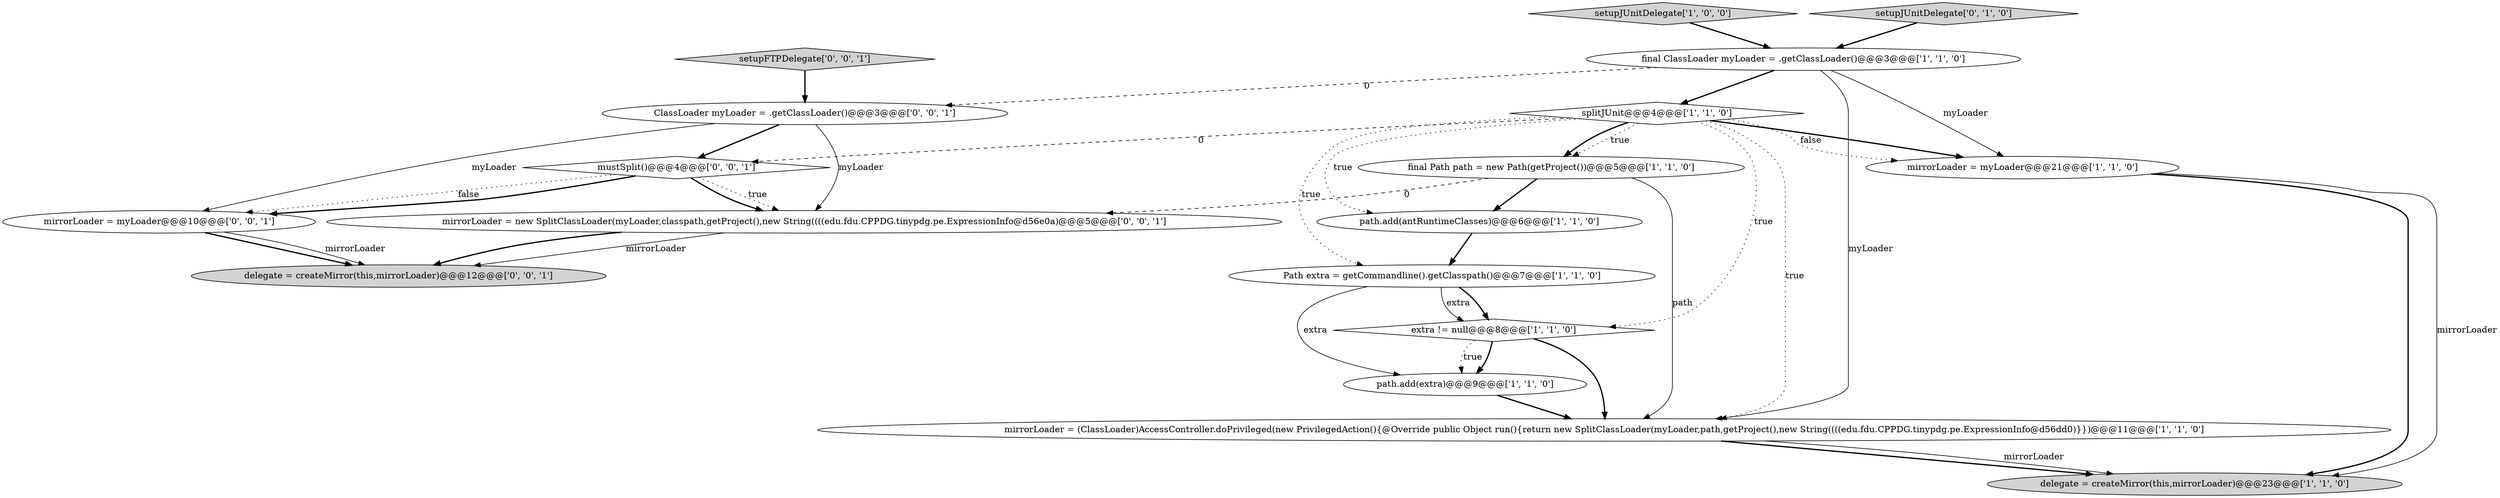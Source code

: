 digraph {
13 [style = filled, label = "setupFTPDelegate['0', '0', '1']", fillcolor = lightgray, shape = diamond image = "AAA0AAABBB3BBB"];
12 [style = filled, label = "mustSplit()@@@4@@@['0', '0', '1']", fillcolor = white, shape = diamond image = "AAA0AAABBB3BBB"];
7 [style = filled, label = "setupJUnitDelegate['1', '0', '0']", fillcolor = lightgray, shape = diamond image = "AAA0AAABBB1BBB"];
3 [style = filled, label = "final ClassLoader myLoader = .getClassLoader()@@@3@@@['1', '1', '0']", fillcolor = white, shape = ellipse image = "AAA0AAABBB1BBB"];
4 [style = filled, label = "extra != null@@@8@@@['1', '1', '0']", fillcolor = white, shape = diamond image = "AAA0AAABBB1BBB"];
8 [style = filled, label = "splitJUnit@@@4@@@['1', '1', '0']", fillcolor = white, shape = diamond image = "AAA0AAABBB1BBB"];
9 [style = filled, label = "Path extra = getCommandline().getClasspath()@@@7@@@['1', '1', '0']", fillcolor = white, shape = ellipse image = "AAA0AAABBB1BBB"];
6 [style = filled, label = "delegate = createMirror(this,mirrorLoader)@@@23@@@['1', '1', '0']", fillcolor = lightgray, shape = ellipse image = "AAA0AAABBB1BBB"];
5 [style = filled, label = "path.add(extra)@@@9@@@['1', '1', '0']", fillcolor = white, shape = ellipse image = "AAA0AAABBB1BBB"];
16 [style = filled, label = "mirrorLoader = new SplitClassLoader(myLoader,classpath,getProject(),new String((((edu.fdu.CPPDG.tinypdg.pe.ExpressionInfo@d56e0a)@@@5@@@['0', '0', '1']", fillcolor = white, shape = ellipse image = "AAA0AAABBB3BBB"];
17 [style = filled, label = "mirrorLoader = myLoader@@@10@@@['0', '0', '1']", fillcolor = white, shape = ellipse image = "AAA0AAABBB3BBB"];
1 [style = filled, label = "mirrorLoader = myLoader@@@21@@@['1', '1', '0']", fillcolor = white, shape = ellipse image = "AAA0AAABBB1BBB"];
11 [style = filled, label = "setupJUnitDelegate['0', '1', '0']", fillcolor = lightgray, shape = diamond image = "AAA0AAABBB2BBB"];
15 [style = filled, label = "ClassLoader myLoader = .getClassLoader()@@@3@@@['0', '0', '1']", fillcolor = white, shape = ellipse image = "AAA0AAABBB3BBB"];
10 [style = filled, label = "mirrorLoader = (ClassLoader)AccessController.doPrivileged(new PrivilegedAction(){@Override public Object run(){return new SplitClassLoader(myLoader,path,getProject(),new String((((edu.fdu.CPPDG.tinypdg.pe.ExpressionInfo@d56dd0)}})@@@11@@@['1', '1', '0']", fillcolor = white, shape = ellipse image = "AAA0AAABBB1BBB"];
14 [style = filled, label = "delegate = createMirror(this,mirrorLoader)@@@12@@@['0', '0', '1']", fillcolor = lightgray, shape = ellipse image = "AAA0AAABBB3BBB"];
0 [style = filled, label = "path.add(antRuntimeClasses)@@@6@@@['1', '1', '0']", fillcolor = white, shape = ellipse image = "AAA0AAABBB1BBB"];
2 [style = filled, label = "final Path path = new Path(getProject())@@@5@@@['1', '1', '0']", fillcolor = white, shape = ellipse image = "AAA0AAABBB1BBB"];
8->10 [style = dotted, label="true"];
11->3 [style = bold, label=""];
13->15 [style = bold, label=""];
10->6 [style = bold, label=""];
9->4 [style = bold, label=""];
9->4 [style = solid, label="extra"];
12->16 [style = dotted, label="true"];
15->12 [style = bold, label=""];
4->5 [style = bold, label=""];
0->9 [style = bold, label=""];
17->14 [style = bold, label=""];
8->2 [style = dotted, label="true"];
15->17 [style = solid, label="myLoader"];
2->10 [style = solid, label="path"];
5->10 [style = bold, label=""];
1->6 [style = bold, label=""];
12->16 [style = bold, label=""];
7->3 [style = bold, label=""];
8->1 [style = bold, label=""];
10->6 [style = solid, label="mirrorLoader"];
12->17 [style = dotted, label="false"];
2->16 [style = dashed, label="0"];
8->2 [style = bold, label=""];
12->17 [style = bold, label=""];
3->10 [style = solid, label="myLoader"];
3->1 [style = solid, label="myLoader"];
17->14 [style = solid, label="mirrorLoader"];
8->12 [style = dashed, label="0"];
8->1 [style = dotted, label="false"];
15->16 [style = solid, label="myLoader"];
16->14 [style = bold, label=""];
16->14 [style = solid, label="mirrorLoader"];
3->8 [style = bold, label=""];
3->15 [style = dashed, label="0"];
4->10 [style = bold, label=""];
4->5 [style = dotted, label="true"];
2->0 [style = bold, label=""];
1->6 [style = solid, label="mirrorLoader"];
9->5 [style = solid, label="extra"];
8->4 [style = dotted, label="true"];
8->0 [style = dotted, label="true"];
8->9 [style = dotted, label="true"];
}

